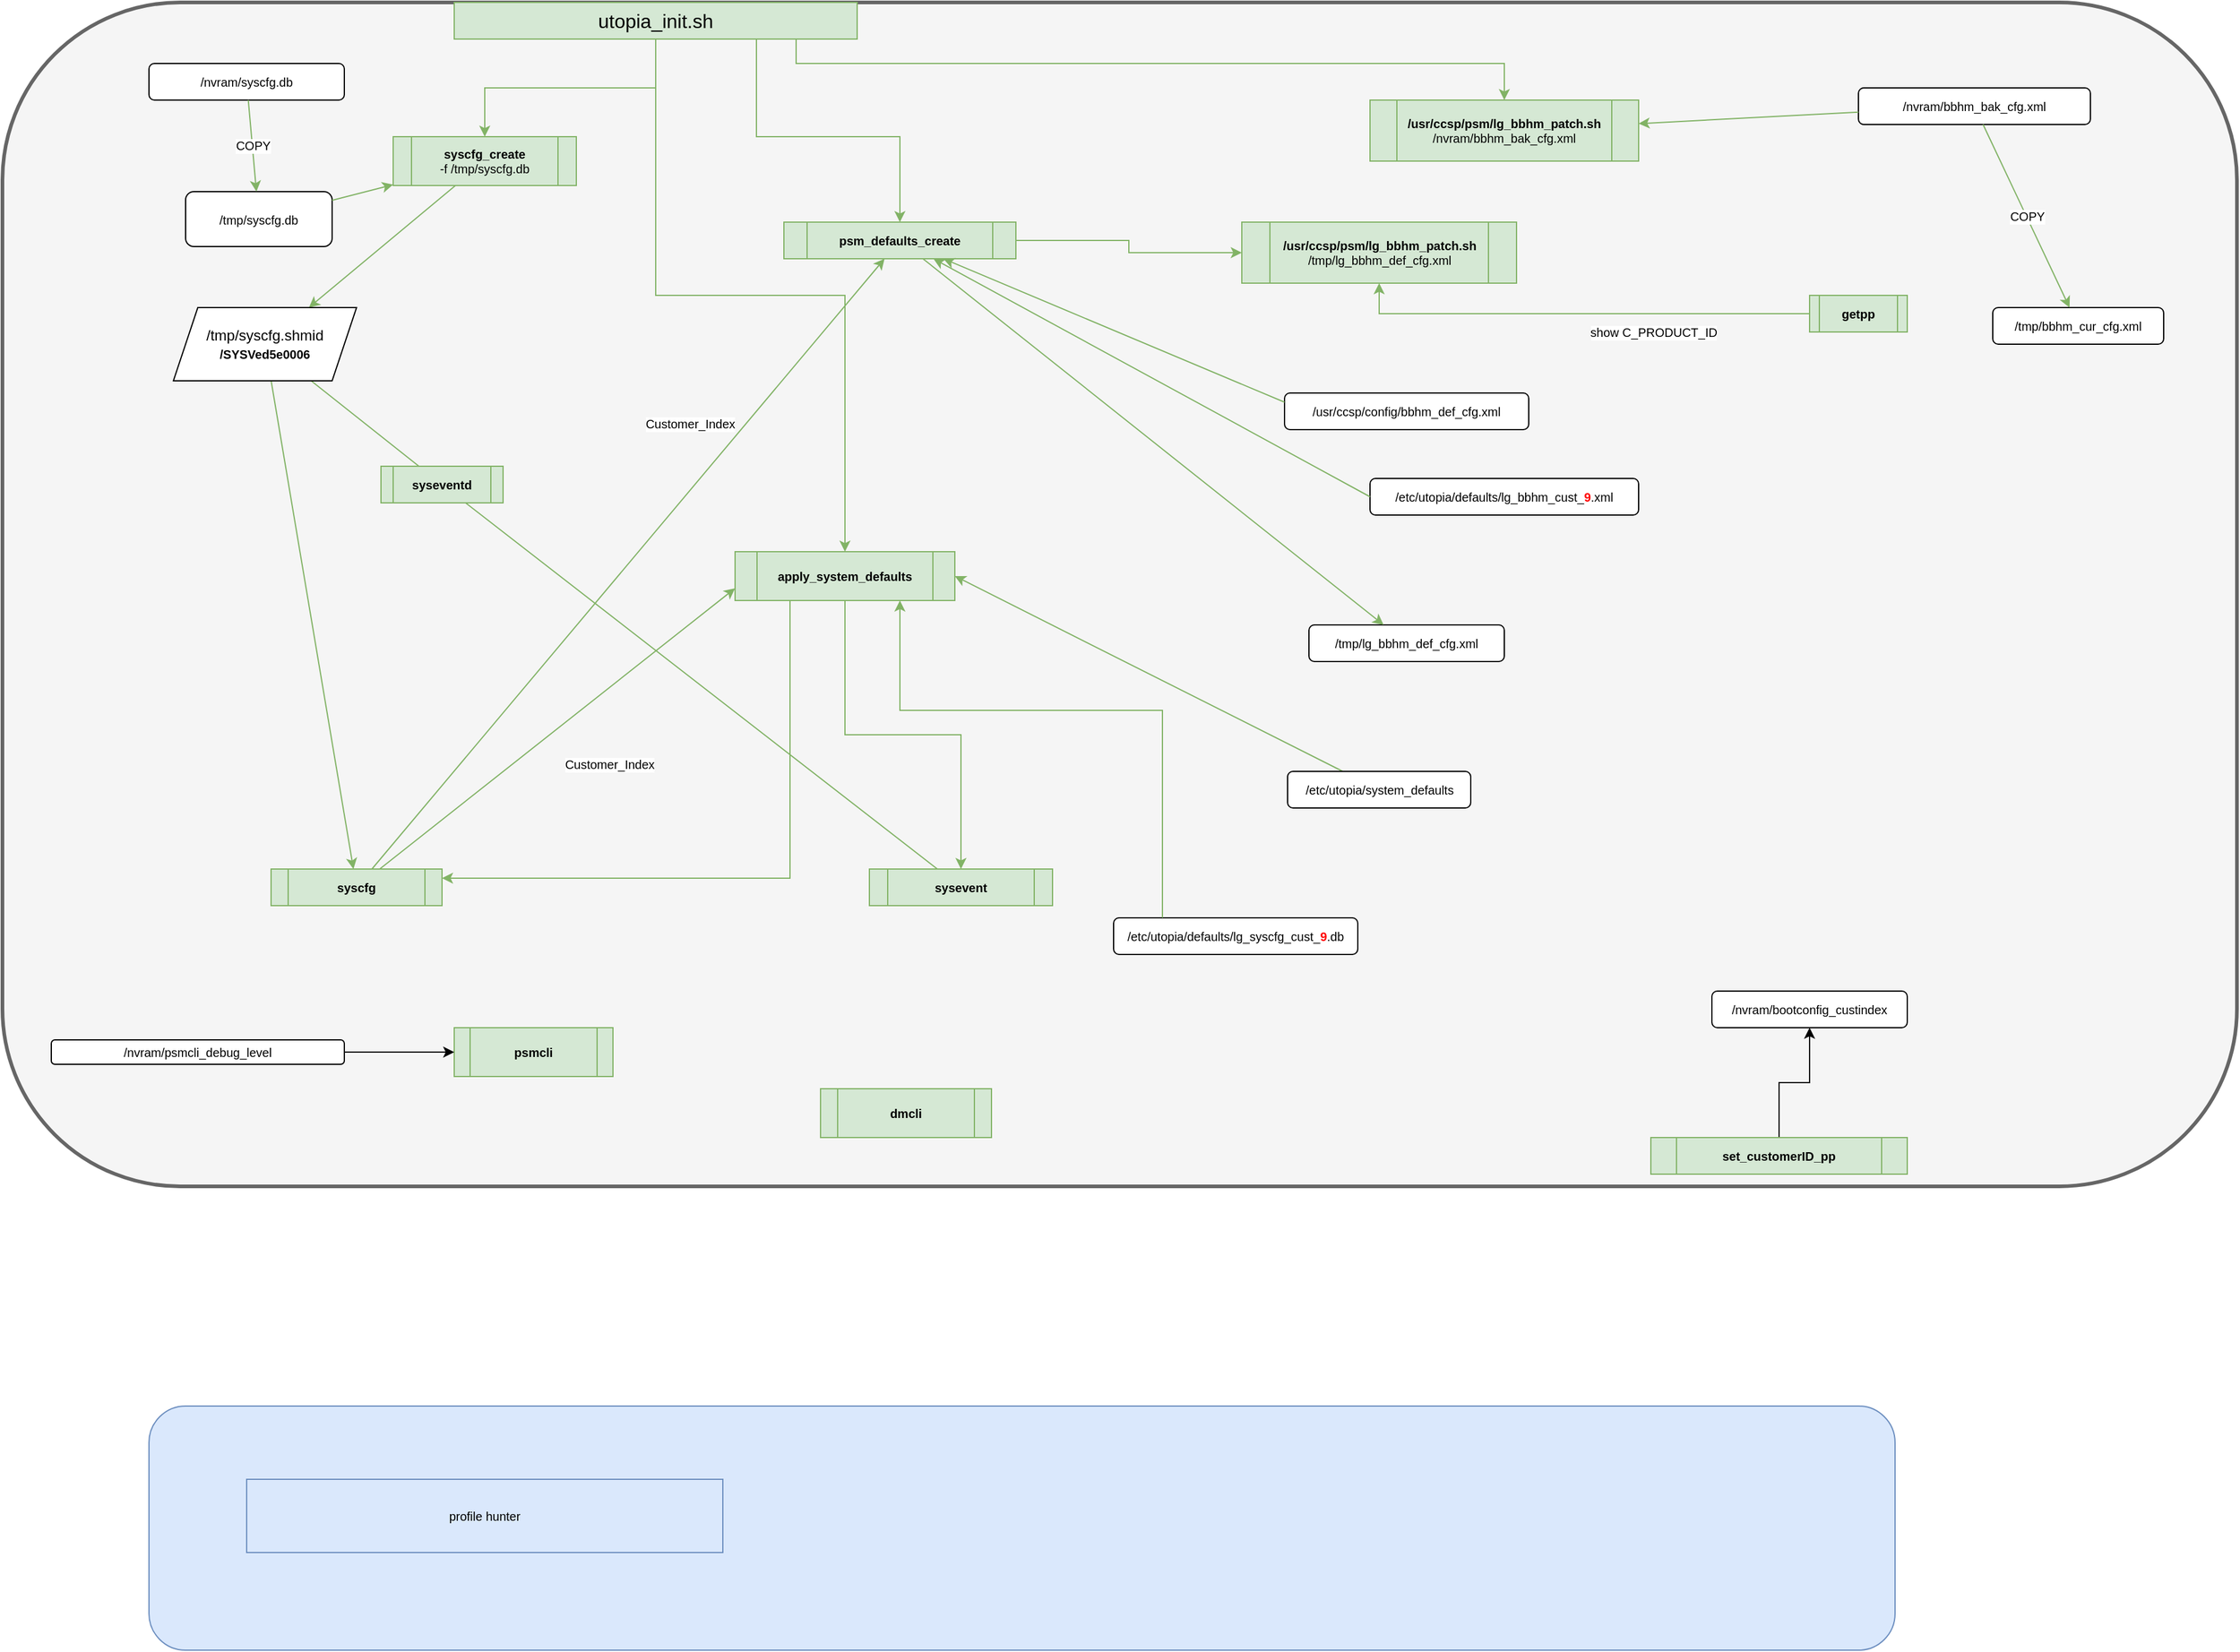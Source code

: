 <mxfile version="21.1.2" type="device">
  <diagram name="Page-1" id="Axyi0ZO_WcJgHzGyMsrf">
    <mxGraphModel dx="8011" dy="1011" grid="1" gridSize="10" guides="1" tooltips="1" connect="1" arrows="1" fold="1" page="1" pageScale="1" pageWidth="1100" pageHeight="850" math="0" shadow="0">
      <root>
        <mxCell id="0" />
        <mxCell id="1" parent="0" />
        <mxCell id="D8F80IK6GejHwHV3GmlB-4" value="" style="rounded=1;whiteSpace=wrap;html=1;fillColor=#f5f5f5;strokeColor=#666666;strokeWidth=3;fontColor=#333333;fontSize=10;" parent="1" vertex="1">
          <mxGeometry x="-6510" y="80" width="1830" height="970" as="geometry" />
        </mxCell>
        <mxCell id="YyOdazKIApJBeC4s2K_R-1" value="utopia_init.sh" style="text;html=1;strokeColor=#82b366;fillColor=#d5e8d4;align=center;verticalAlign=middle;whiteSpace=wrap;rounded=0;fontSize=16;" parent="1" vertex="1">
          <mxGeometry x="-6140" y="80" width="330" height="30" as="geometry" />
        </mxCell>
        <mxCell id="2gBsQM0f74D-0JB1OnKC-3" value="" style="edgeStyle=orthogonalEdgeStyle;rounded=0;orthogonalLoop=1;jettySize=auto;html=1;fontSize=10;fillColor=#d5e8d4;strokeColor=#82b366;exitX=0.75;exitY=1;exitDx=0;exitDy=0;entryX=0.5;entryY=0;entryDx=0;entryDy=0;fontColor=#000000;" parent="1" source="YyOdazKIApJBeC4s2K_R-1" target="2gBsQM0f74D-0JB1OnKC-2" edge="1">
          <mxGeometry relative="1" as="geometry">
            <mxPoint x="-5790" y="110" as="sourcePoint" />
            <Array as="points">
              <mxPoint x="-5848" y="190" />
              <mxPoint x="-5730" y="190" />
            </Array>
          </mxGeometry>
        </mxCell>
        <mxCell id="2gBsQM0f74D-0JB1OnKC-1" value="syscfg_create&lt;br style=&quot;font-size: 10px;&quot;&gt;&lt;span style=&quot;font-weight: normal; font-size: 10px;&quot;&gt;-f /tmp/syscfg.db&lt;/span&gt;" style="shape=process;whiteSpace=wrap;html=1;backgroundOutline=1;fontSize=10;fontStyle=1;fillColor=#d5e8d4;strokeColor=#82b366;" parent="1" vertex="1">
          <mxGeometry x="-6190" y="190" width="150" height="40" as="geometry" />
        </mxCell>
        <mxCell id="2gBsQM0f74D-0JB1OnKC-48" value="" style="edgeStyle=orthogonalEdgeStyle;rounded=0;orthogonalLoop=1;jettySize=auto;html=1;fillColor=#d5e8d4;strokeColor=#82b366;fontSize=10;" parent="1" source="2gBsQM0f74D-0JB1OnKC-2" target="2gBsQM0f74D-0JB1OnKC-47" edge="1">
          <mxGeometry relative="1" as="geometry" />
        </mxCell>
        <mxCell id="2gBsQM0f74D-0JB1OnKC-2" value="&lt;b style=&quot;font-size: 10px;&quot;&gt;psm_defaults_create&lt;/b&gt;" style="shape=process;whiteSpace=wrap;html=1;backgroundOutline=1;fontSize=10;fillColor=#d5e8d4;strokeColor=#82b366;verticalAlign=middle;" parent="1" vertex="1">
          <mxGeometry x="-5870" y="260" width="190" height="30" as="geometry" />
        </mxCell>
        <mxCell id="2gBsQM0f74D-0JB1OnKC-9" value="syscfg" style="shape=process;whiteSpace=wrap;html=1;backgroundOutline=1;fontSize=10;fontStyle=1;fillColor=#d5e8d4;strokeColor=#82b366;" parent="1" vertex="1">
          <mxGeometry x="-6290" y="790" width="140" height="30" as="geometry" />
        </mxCell>
        <mxCell id="2gBsQM0f74D-0JB1OnKC-10" value="syseventd" style="shape=process;whiteSpace=wrap;html=1;backgroundOutline=1;fontSize=10;fontStyle=1;fillColor=#d5e8d4;strokeColor=#82b366;" parent="1" vertex="1">
          <mxGeometry x="-6200" y="460" width="100" height="30" as="geometry" />
        </mxCell>
        <mxCell id="2gBsQM0f74D-0JB1OnKC-12" value="&lt;b style=&quot;font-size: 10px;&quot;&gt;/usr/ccsp/psm/lg_bbhm_patch.sh &lt;/b&gt;/nvram/bbhm_bak_cfg.xml" style="shape=process;whiteSpace=wrap;html=1;backgroundOutline=1;fontSize=10;verticalAlign=middle;fillColor=#d5e8d4;strokeColor=#82b366;" parent="1" vertex="1">
          <mxGeometry x="-5390" y="160" width="220" height="50" as="geometry" />
        </mxCell>
        <mxCell id="2gBsQM0f74D-0JB1OnKC-15" value="" style="edgeStyle=orthogonalEdgeStyle;rounded=0;orthogonalLoop=1;jettySize=auto;html=1;fillColor=#d5e8d4;strokeColor=#82b366;entryX=0.5;entryY=0;entryDx=0;entryDy=0;fontSize=10;" parent="1" source="YyOdazKIApJBeC4s2K_R-1" target="2gBsQM0f74D-0JB1OnKC-1" edge="1">
          <mxGeometry relative="1" as="geometry">
            <mxPoint x="-5790" y="130" as="sourcePoint" />
            <mxPoint x="-5930" y="160.0" as="targetPoint" />
            <Array as="points" />
          </mxGeometry>
        </mxCell>
        <mxCell id="2gBsQM0f74D-0JB1OnKC-21" value="" style="endArrow=classic;html=1;rounded=1;fillColor=#d5e8d4;strokeColor=#82b366;fontSize=10;" parent="1" source="wBgJXZHYMStISGD692RM-1" target="2gBsQM0f74D-0JB1OnKC-9" edge="1">
          <mxGeometry width="50" height="50" relative="1" as="geometry">
            <mxPoint x="-5650" y="740" as="sourcePoint" />
            <mxPoint x="-5600" y="690" as="targetPoint" />
          </mxGeometry>
        </mxCell>
        <mxCell id="2gBsQM0f74D-0JB1OnKC-22" value="sysevent" style="shape=process;whiteSpace=wrap;html=1;backgroundOutline=1;fontSize=10;fontStyle=1;fillColor=#d5e8d4;strokeColor=#82b366;" parent="1" vertex="1">
          <mxGeometry x="-5800" y="790" width="150" height="30" as="geometry" />
        </mxCell>
        <mxCell id="2gBsQM0f74D-0JB1OnKC-23" value="" style="endArrow=none;html=1;rounded=0;fillColor=#d5e8d4;strokeColor=#82b366;fontSize=10;" parent="1" source="2gBsQM0f74D-0JB1OnKC-10" target="2gBsQM0f74D-0JB1OnKC-22" edge="1">
          <mxGeometry width="50" height="50" relative="1" as="geometry">
            <mxPoint x="-5670" y="864" as="sourcePoint" />
            <mxPoint x="-5540" y="856" as="targetPoint" />
          </mxGeometry>
        </mxCell>
        <mxCell id="2gBsQM0f74D-0JB1OnKC-24" value="" style="endArrow=none;html=1;rounded=0;fontSize=10;fillColor=#d5e8d4;strokeColor=#82b366;" parent="1" source="wBgJXZHYMStISGD692RM-1" target="2gBsQM0f74D-0JB1OnKC-10" edge="1">
          <mxGeometry width="50" height="50" relative="1" as="geometry">
            <mxPoint x="-5340" y="840" as="sourcePoint" />
            <mxPoint x="-5540" y="856" as="targetPoint" />
          </mxGeometry>
        </mxCell>
        <mxCell id="2gBsQM0f74D-0JB1OnKC-25" value="/tmp/syscfg.db" style="rounded=1;whiteSpace=wrap;html=1;fontSize=10;" parent="1" vertex="1">
          <mxGeometry x="-6360" y="235" width="120" height="45" as="geometry" />
        </mxCell>
        <mxCell id="2gBsQM0f74D-0JB1OnKC-26" value="/nvram/syscfg.db" style="rounded=1;whiteSpace=wrap;html=1;fontSize=10;" parent="1" vertex="1">
          <mxGeometry x="-6390" y="130" width="160" height="30" as="geometry" />
        </mxCell>
        <mxCell id="2gBsQM0f74D-0JB1OnKC-27" value="/tmp/lg_bbhm_def_cfg.xml" style="rounded=1;whiteSpace=wrap;html=1;fontSize=10;" parent="1" vertex="1">
          <mxGeometry x="-5440" y="590" width="160" height="30" as="geometry" />
        </mxCell>
        <mxCell id="2gBsQM0f74D-0JB1OnKC-28" value="" style="endArrow=classic;html=1;rounded=1;fillColor=#d5e8d4;strokeColor=#82b366;fontSize=10;" parent="1" source="2gBsQM0f74D-0JB1OnKC-25" target="2gBsQM0f74D-0JB1OnKC-1" edge="1">
          <mxGeometry width="50" height="50" relative="1" as="geometry">
            <mxPoint x="-5670" y="867" as="sourcePoint" />
            <mxPoint x="-5540" y="863" as="targetPoint" />
          </mxGeometry>
        </mxCell>
        <mxCell id="2gBsQM0f74D-0JB1OnKC-29" value="/etc/utopia/defaults/lg_bbhm_cust_&lt;b style=&quot;font-size: 10px;&quot;&gt;&lt;font color=&quot;#ff0000&quot; style=&quot;font-size: 10px;&quot;&gt;9&lt;/font&gt;&lt;/b&gt;.xml" style="rounded=1;whiteSpace=wrap;html=1;fontSize=10;" parent="1" vertex="1">
          <mxGeometry x="-5390" y="470" width="220" height="30" as="geometry" />
        </mxCell>
        <mxCell id="2gBsQM0f74D-0JB1OnKC-30" value="/nvram/bbhm_bak_cfg.xml" style="rounded=1;whiteSpace=wrap;html=1;fontSize=10;" parent="1" vertex="1">
          <mxGeometry x="-4990" y="150" width="190" height="30" as="geometry" />
        </mxCell>
        <mxCell id="2gBsQM0f74D-0JB1OnKC-31" value="" style="endArrow=classic;html=1;rounded=1;fillColor=#d5e8d4;strokeColor=#82b366;fontSize=10;" parent="1" source="2gBsQM0f74D-0JB1OnKC-30" target="2gBsQM0f74D-0JB1OnKC-12" edge="1">
          <mxGeometry width="50" height="50" relative="1" as="geometry">
            <mxPoint x="-5900" y="275" as="sourcePoint" />
            <mxPoint x="-6180" y="275" as="targetPoint" />
          </mxGeometry>
        </mxCell>
        <mxCell id="2gBsQM0f74D-0JB1OnKC-32" value="COPY" style="endArrow=classic;html=1;rounded=0;fillColor=#d5e8d4;strokeColor=#82b366;fontSize=10;" parent="1" source="2gBsQM0f74D-0JB1OnKC-26" target="2gBsQM0f74D-0JB1OnKC-25" edge="1">
          <mxGeometry width="50" height="50" relative="1" as="geometry">
            <mxPoint x="-6290" y="620" as="sourcePoint" />
            <mxPoint x="-6240" y="570" as="targetPoint" />
          </mxGeometry>
        </mxCell>
        <mxCell id="2gBsQM0f74D-0JB1OnKC-33" value="" style="endArrow=classic;html=1;rounded=1;fillColor=#d5e8d4;strokeColor=#82b366;fontSize=10;" parent="1" source="2gBsQM0f74D-0JB1OnKC-1" target="wBgJXZHYMStISGD692RM-1" edge="1">
          <mxGeometry width="50" height="50" relative="1" as="geometry">
            <mxPoint x="-6170" y="304" as="sourcePoint" />
            <mxPoint x="-5900" y="284" as="targetPoint" />
          </mxGeometry>
        </mxCell>
        <mxCell id="2gBsQM0f74D-0JB1OnKC-49" value="" style="rounded=0;orthogonalLoop=1;jettySize=auto;html=1;entryX=1;entryY=0.5;entryDx=0;entryDy=0;fillColor=#d5e8d4;strokeColor=#82b366;fontSize=10;" parent="1" source="2gBsQM0f74D-0JB1OnKC-34" target="2gBsQM0f74D-0JB1OnKC-43" edge="1">
          <mxGeometry relative="1" as="geometry" />
        </mxCell>
        <mxCell id="2gBsQM0f74D-0JB1OnKC-34" value="/etc/utopia/system_defaults" style="rounded=1;whiteSpace=wrap;html=1;fontSize=10;" parent="1" vertex="1">
          <mxGeometry x="-5457.5" y="710" width="150" height="30" as="geometry" />
        </mxCell>
        <mxCell id="2gBsQM0f74D-0JB1OnKC-35" value="" style="endArrow=classic;html=1;rounded=1;fillColor=#d5e8d4;strokeColor=#82b366;fontSize=10;" parent="1" source="2gBsQM0f74D-0JB1OnKC-2" target="2gBsQM0f74D-0JB1OnKC-27" edge="1">
          <mxGeometry width="50" height="50" relative="1" as="geometry">
            <mxPoint x="-4920" y="190" as="sourcePoint" />
            <mxPoint x="-5104" y="245" as="targetPoint" />
          </mxGeometry>
        </mxCell>
        <mxCell id="2gBsQM0f74D-0JB1OnKC-36" value="/usr/ccsp/config/bbhm_def_cfg.xml" style="rounded=1;whiteSpace=wrap;html=1;fontSize=10;" parent="1" vertex="1">
          <mxGeometry x="-5460" y="400" width="200" height="30" as="geometry" />
        </mxCell>
        <mxCell id="2gBsQM0f74D-0JB1OnKC-37" value="" style="endArrow=classic;html=1;rounded=1;exitX=0;exitY=0.25;exitDx=0;exitDy=0;fillColor=#d5e8d4;strokeColor=#82b366;fontSize=10;" parent="1" source="2gBsQM0f74D-0JB1OnKC-36" target="2gBsQM0f74D-0JB1OnKC-2" edge="1">
          <mxGeometry width="50" height="50" relative="1" as="geometry">
            <mxPoint x="-5364" y="550" as="sourcePoint" />
            <mxPoint x="-5682" y="300" as="targetPoint" />
          </mxGeometry>
        </mxCell>
        <mxCell id="2gBsQM0f74D-0JB1OnKC-38" value="" style="endArrow=classic;html=1;rounded=1;exitX=0;exitY=0.5;exitDx=0;exitDy=0;fillColor=#d5e8d4;strokeColor=#82b366;fontSize=10;" parent="1" source="2gBsQM0f74D-0JB1OnKC-29" target="2gBsQM0f74D-0JB1OnKC-2" edge="1">
          <mxGeometry width="50" height="50" relative="1" as="geometry">
            <mxPoint x="-5370" y="388" as="sourcePoint" />
            <mxPoint x="-5631" y="300" as="targetPoint" />
          </mxGeometry>
        </mxCell>
        <mxCell id="2gBsQM0f74D-0JB1OnKC-39" value="" style="endArrow=classic;html=1;rounded=1;fillColor=#d5e8d4;strokeColor=#82b366;fontSize=10;" parent="1" source="2gBsQM0f74D-0JB1OnKC-9" target="2gBsQM0f74D-0JB1OnKC-2" edge="1">
          <mxGeometry width="50" height="50" relative="1" as="geometry">
            <mxPoint x="-6215" y="435" as="sourcePoint" />
            <mxPoint x="-6288" y="740" as="targetPoint" />
          </mxGeometry>
        </mxCell>
        <mxCell id="2gBsQM0f74D-0JB1OnKC-40" value="Customer_Index" style="edgeLabel;html=1;align=center;verticalAlign=middle;resizable=0;points=[];fontSize=10;" parent="2gBsQM0f74D-0JB1OnKC-39" vertex="1" connectable="0">
          <mxGeometry x="-0.107" y="2" relative="1" as="geometry">
            <mxPoint x="74" y="-141" as="offset" />
          </mxGeometry>
        </mxCell>
        <mxCell id="2gBsQM0f74D-0JB1OnKC-41" value="/tmp/bbhm_cur_cfg.xml" style="rounded=1;whiteSpace=wrap;html=1;fontSize=10;" parent="1" vertex="1">
          <mxGeometry x="-4880" y="330" width="140" height="30" as="geometry" />
        </mxCell>
        <mxCell id="2gBsQM0f74D-0JB1OnKC-42" value="COPY" style="endArrow=classic;html=1;rounded=1;fillColor=#d5e8d4;strokeColor=#82b366;fontSize=10;" parent="1" source="2gBsQM0f74D-0JB1OnKC-30" target="2gBsQM0f74D-0JB1OnKC-41" edge="1">
          <mxGeometry width="50" height="50" relative="1" as="geometry">
            <mxPoint x="-4920" y="190" as="sourcePoint" />
            <mxPoint x="-5104" y="245" as="targetPoint" />
          </mxGeometry>
        </mxCell>
        <mxCell id="2gBsQM0f74D-0JB1OnKC-52" value="" style="edgeStyle=orthogonalEdgeStyle;rounded=0;orthogonalLoop=1;jettySize=auto;html=1;entryX=0.5;entryY=0;entryDx=0;entryDy=0;fillColor=#d5e8d4;strokeColor=#82b366;fontSize=10;" parent="1" source="2gBsQM0f74D-0JB1OnKC-43" target="2gBsQM0f74D-0JB1OnKC-22" edge="1">
          <mxGeometry relative="1" as="geometry">
            <mxPoint x="-5765" y="670" as="targetPoint" />
          </mxGeometry>
        </mxCell>
        <mxCell id="2gBsQM0f74D-0JB1OnKC-43" value="&lt;b style=&quot;font-size: 10px;&quot;&gt;apply_system_defaults&lt;/b&gt;" style="shape=process;whiteSpace=wrap;html=1;backgroundOutline=1;fontSize=10;fillColor=#d5e8d4;strokeColor=#82b366;verticalAlign=middle;" parent="1" vertex="1">
          <mxGeometry x="-5910" y="530" width="180" height="40" as="geometry" />
        </mxCell>
        <mxCell id="2gBsQM0f74D-0JB1OnKC-44" value="" style="edgeStyle=orthogonalEdgeStyle;rounded=0;orthogonalLoop=1;jettySize=auto;html=1;fontSize=10;fillColor=#d5e8d4;strokeColor=#82b366;exitX=0.5;exitY=1;exitDx=0;exitDy=0;fontColor=#000000;" parent="1" source="YyOdazKIApJBeC4s2K_R-1" target="2gBsQM0f74D-0JB1OnKC-43" edge="1">
          <mxGeometry relative="1" as="geometry">
            <mxPoint x="-5720" y="300" as="sourcePoint" />
            <mxPoint x="-5480" y="660" as="targetPoint" />
          </mxGeometry>
        </mxCell>
        <mxCell id="2gBsQM0f74D-0JB1OnKC-46" value="" style="edgeStyle=orthogonalEdgeStyle;rounded=0;orthogonalLoop=1;jettySize=auto;html=1;fontSize=10;fillColor=#d5e8d4;strokeColor=#82b366;entryX=0.5;entryY=0;entryDx=0;entryDy=0;fontColor=#000000;" parent="1" source="YyOdazKIApJBeC4s2K_R-1" target="2gBsQM0f74D-0JB1OnKC-12" edge="1">
          <mxGeometry relative="1" as="geometry">
            <mxPoint x="-5837" y="150" as="sourcePoint" />
            <mxPoint x="-5720" y="240" as="targetPoint" />
            <Array as="points">
              <mxPoint x="-5860" y="130" />
              <mxPoint x="-5280" y="130" />
            </Array>
          </mxGeometry>
        </mxCell>
        <mxCell id="2gBsQM0f74D-0JB1OnKC-47" value="&lt;b style=&quot;font-size: 10px;&quot;&gt;/usr/ccsp/psm/lg_bbhm_patch.sh&lt;br style=&quot;font-size: 10px;&quot;&gt;&lt;/b&gt;/tmp/lg_bbhm_def_cfg.xml&lt;b style=&quot;font-size: 10px;&quot;&gt;&lt;br style=&quot;font-size: 10px;&quot;&gt;&lt;/b&gt;" style="shape=process;whiteSpace=wrap;html=1;backgroundOutline=1;fontSize=10;verticalAlign=middle;fillColor=#d5e8d4;strokeColor=#82b366;" parent="1" vertex="1">
          <mxGeometry x="-5495" y="260" width="225" height="50" as="geometry" />
        </mxCell>
        <mxCell id="2gBsQM0f74D-0JB1OnKC-50" value="/etc/utopia/defaults/lg_syscfg_cust_&lt;b style=&quot;font-size: 10px;&quot;&gt;&lt;font color=&quot;#ff0000&quot; style=&quot;font-size: 10px;&quot;&gt;9&lt;/font&gt;&lt;/b&gt;.db" style="rounded=1;whiteSpace=wrap;html=1;fontSize=10;" parent="1" vertex="1">
          <mxGeometry x="-5600" y="830" width="200" height="30" as="geometry" />
        </mxCell>
        <mxCell id="2gBsQM0f74D-0JB1OnKC-53" value="" style="endArrow=classic;html=1;rounded=1;entryX=0;entryY=0.75;entryDx=0;entryDy=0;fillColor=#d5e8d4;strokeColor=#82b366;fontSize=10;" parent="1" source="2gBsQM0f74D-0JB1OnKC-9" target="2gBsQM0f74D-0JB1OnKC-43" edge="1">
          <mxGeometry width="50" height="50" relative="1" as="geometry">
            <mxPoint x="-6260" y="740" as="sourcePoint" />
            <mxPoint x="-5754" y="300" as="targetPoint" />
          </mxGeometry>
        </mxCell>
        <mxCell id="2gBsQM0f74D-0JB1OnKC-54" value="Customer_Index" style="edgeLabel;html=1;align=center;verticalAlign=middle;resizable=0;points=[];fontSize=10;" parent="2gBsQM0f74D-0JB1OnKC-53" vertex="1" connectable="0">
          <mxGeometry x="-0.107" y="2" relative="1" as="geometry">
            <mxPoint x="59" y="18" as="offset" />
          </mxGeometry>
        </mxCell>
        <mxCell id="2gBsQM0f74D-0JB1OnKC-55" value="" style="edgeStyle=orthogonalEdgeStyle;rounded=0;orthogonalLoop=1;jettySize=auto;html=1;entryX=1;entryY=0.25;entryDx=0;entryDy=0;exitX=0.25;exitY=1;exitDx=0;exitDy=0;fillColor=#d5e8d4;strokeColor=#82b366;fontSize=10;" parent="1" source="2gBsQM0f74D-0JB1OnKC-43" target="2gBsQM0f74D-0JB1OnKC-9" edge="1">
          <mxGeometry relative="1" as="geometry">
            <mxPoint x="-5755" y="600" as="sourcePoint" />
            <mxPoint x="-5755" y="870" as="targetPoint" />
            <Array as="points">
              <mxPoint x="-5865" y="798" />
            </Array>
          </mxGeometry>
        </mxCell>
        <mxCell id="2gBsQM0f74D-0JB1OnKC-56" value="" style="edgeStyle=orthogonalEdgeStyle;rounded=0;orthogonalLoop=1;jettySize=auto;html=1;entryX=0.75;entryY=1;entryDx=0;entryDy=0;fillColor=#d5e8d4;strokeColor=#82b366;fontSize=10;" parent="1" source="2gBsQM0f74D-0JB1OnKC-50" target="2gBsQM0f74D-0JB1OnKC-43" edge="1">
          <mxGeometry relative="1" as="geometry">
            <mxPoint x="-5540" y="635" as="sourcePoint" />
            <mxPoint x="-5610" y="570" as="targetPoint" />
            <Array as="points">
              <mxPoint x="-5560" y="660" />
              <mxPoint x="-5775" y="660" />
            </Array>
          </mxGeometry>
        </mxCell>
        <mxCell id="2gBsQM0f74D-0JB1OnKC-58" value="show C_PRODUCT_ID" style="edgeStyle=orthogonalEdgeStyle;rounded=0;orthogonalLoop=1;jettySize=auto;html=1;fontSize=10;fillColor=#d5e8d4;strokeColor=#82b366;" parent="1" source="2gBsQM0f74D-0JB1OnKC-57" target="2gBsQM0f74D-0JB1OnKC-47" edge="1">
          <mxGeometry x="-0.322" y="15" relative="1" as="geometry">
            <mxPoint as="offset" />
          </mxGeometry>
        </mxCell>
        <mxCell id="2gBsQM0f74D-0JB1OnKC-57" value="getpp" style="shape=process;whiteSpace=wrap;html=1;backgroundOutline=1;fontSize=10;fontStyle=1;fillColor=#d5e8d4;strokeColor=#82b366;" parent="1" vertex="1">
          <mxGeometry x="-5030" y="320" width="80" height="30" as="geometry" />
        </mxCell>
        <mxCell id="2gBsQM0f74D-0JB1OnKC-59" value="psmcli" style="shape=process;whiteSpace=wrap;html=1;backgroundOutline=1;fontSize=10;fontStyle=1;fillColor=#d5e8d4;strokeColor=#82b366;" parent="1" vertex="1">
          <mxGeometry x="-6140" y="920" width="130" height="40" as="geometry" />
        </mxCell>
        <mxCell id="2gBsQM0f74D-0JB1OnKC-60" value="dmcli" style="shape=process;whiteSpace=wrap;html=1;backgroundOutline=1;fontSize=10;fontStyle=1;fillColor=#d5e8d4;strokeColor=#82b366;" parent="1" vertex="1">
          <mxGeometry x="-5840" y="970" width="140" height="40" as="geometry" />
        </mxCell>
        <mxCell id="YIa_pc3CmJE1Cjd73F7K-1" value="" style="edgeStyle=orthogonalEdgeStyle;rounded=0;orthogonalLoop=1;jettySize=auto;html=1;fontSize=10;" parent="1" source="2gBsQM0f74D-0JB1OnKC-61" target="2gBsQM0f74D-0JB1OnKC-59" edge="1">
          <mxGeometry relative="1" as="geometry" />
        </mxCell>
        <mxCell id="2gBsQM0f74D-0JB1OnKC-61" value="/nvram/psmcli_debug_level" style="rounded=1;whiteSpace=wrap;html=1;fontSize=10;" parent="1" vertex="1">
          <mxGeometry x="-6470" y="930" width="240" height="20" as="geometry" />
        </mxCell>
        <mxCell id="2gBsQM0f74D-0JB1OnKC-64" value="" style="edgeStyle=orthogonalEdgeStyle;rounded=0;orthogonalLoop=1;jettySize=auto;html=1;fontSize=10;" parent="1" source="2gBsQM0f74D-0JB1OnKC-62" target="2gBsQM0f74D-0JB1OnKC-63" edge="1">
          <mxGeometry relative="1" as="geometry" />
        </mxCell>
        <mxCell id="2gBsQM0f74D-0JB1OnKC-62" value="set_customerID_pp" style="shape=process;whiteSpace=wrap;html=1;backgroundOutline=1;fontSize=10;fontStyle=1;fillColor=#d5e8d4;strokeColor=#82b366;" parent="1" vertex="1">
          <mxGeometry x="-5160" y="1010" width="210" height="30" as="geometry" />
        </mxCell>
        <mxCell id="2gBsQM0f74D-0JB1OnKC-63" value="/nvram/bootconfig_custindex" style="rounded=1;whiteSpace=wrap;html=1;fontSize=10;" parent="1" vertex="1">
          <mxGeometry x="-5110" y="890" width="160" height="30" as="geometry" />
        </mxCell>
        <mxCell id="K1IWgi9TUIo4FmQPqUKY-1" value="" style="rounded=1;whiteSpace=wrap;html=1;fillColor=#dae8fc;strokeColor=#6c8ebf;fontSize=10;" parent="1" vertex="1">
          <mxGeometry x="-6390" y="1230" width="1430" height="200" as="geometry" />
        </mxCell>
        <mxCell id="K1IWgi9TUIo4FmQPqUKY-3" value="profile hunter" style="text;html=1;strokeColor=#6c8ebf;fillColor=#dae8fc;align=center;verticalAlign=middle;whiteSpace=wrap;rounded=0;fontSize=10;" parent="1" vertex="1">
          <mxGeometry x="-6310" y="1290" width="390" height="60" as="geometry" />
        </mxCell>
        <mxCell id="wBgJXZHYMStISGD692RM-1" value="/tmp/syscfg.shmid&lt;br style=&quot;border-color: var(--border-color); font-size: 10px; font-weight: 700;&quot;&gt;&lt;span style=&quot;font-size: 10px; font-weight: 700;&quot;&gt;/SYSVed5e0006&lt;/span&gt;" style="shape=parallelogram;perimeter=parallelogramPerimeter;whiteSpace=wrap;html=1;fixedSize=1;" vertex="1" parent="1">
          <mxGeometry x="-6370" y="330" width="150" height="60" as="geometry" />
        </mxCell>
      </root>
    </mxGraphModel>
  </diagram>
</mxfile>
